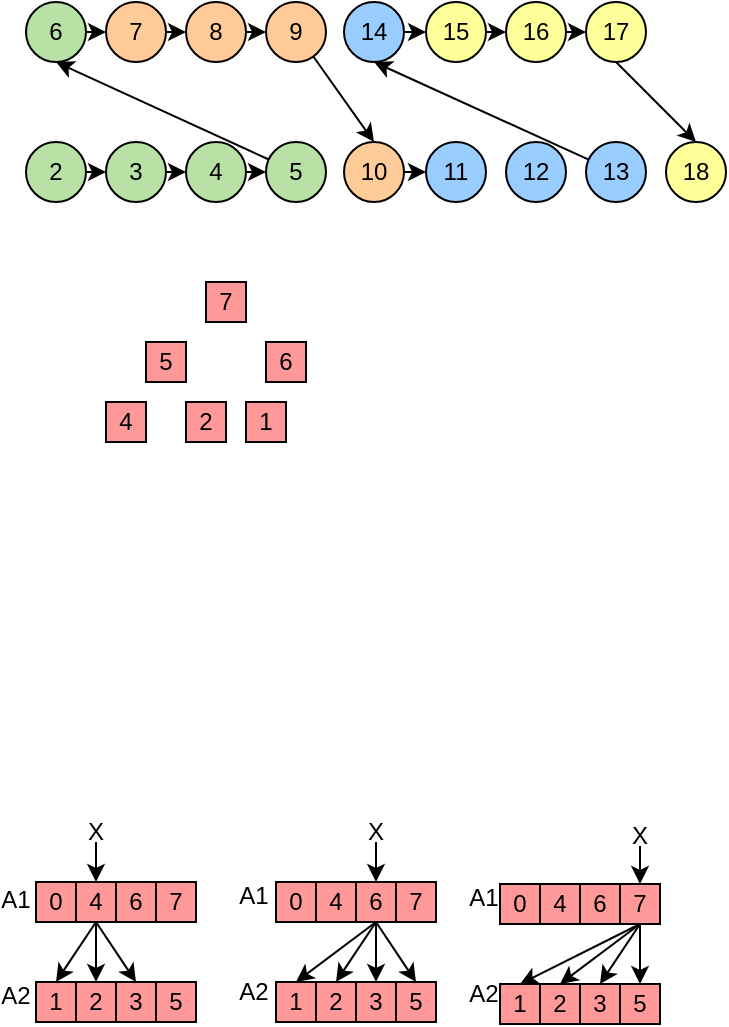 <mxfile version="17.4.5" type="github"><diagram id="4jBT6ddNe_KnPpuKWnFZ" name="第 1 页"><mxGraphModel dx="1591" dy="763" grid="1" gridSize="10" guides="1" tooltips="1" connect="1" arrows="1" fold="1" page="1" pageScale="1" pageWidth="827" pageHeight="1169" math="0" shadow="0"><root><mxCell id="0"/><mxCell id="1" parent="0"/><mxCell id="522ksDa9_AZKvzEQx3WP-34" style="edgeStyle=none;rounded=0;orthogonalLoop=1;jettySize=auto;html=1;exitX=1;exitY=0.5;exitDx=0;exitDy=0;entryX=0;entryY=0.5;entryDx=0;entryDy=0;" parent="1" source="Dsl0Vl3mGRWEw2Uu8ki4-21" target="Dsl0Vl3mGRWEw2Uu8ki4-26" edge="1"><mxGeometry relative="1" as="geometry"/></mxCell><mxCell id="Dsl0Vl3mGRWEw2Uu8ki4-21" value="6" style="ellipse;whiteSpace=wrap;html=1;aspect=fixed;fillColor=#B9E0A5;" parent="1" vertex="1"><mxGeometry x="240" y="60" width="30" height="30" as="geometry"/></mxCell><mxCell id="522ksDa9_AZKvzEQx3WP-35" style="edgeStyle=none;rounded=0;orthogonalLoop=1;jettySize=auto;html=1;exitX=1;exitY=0.5;exitDx=0;exitDy=0;entryX=0;entryY=0.5;entryDx=0;entryDy=0;" parent="1" source="Dsl0Vl3mGRWEw2Uu8ki4-26" target="Dsl0Vl3mGRWEw2Uu8ki4-27" edge="1"><mxGeometry relative="1" as="geometry"/></mxCell><mxCell id="Dsl0Vl3mGRWEw2Uu8ki4-26" value="7" style="ellipse;whiteSpace=wrap;html=1;aspect=fixed;fillColor=#FFCC99;" parent="1" vertex="1"><mxGeometry x="280" y="60" width="30" height="30" as="geometry"/></mxCell><mxCell id="522ksDa9_AZKvzEQx3WP-36" style="edgeStyle=none;rounded=0;orthogonalLoop=1;jettySize=auto;html=1;exitX=1;exitY=0.5;exitDx=0;exitDy=0;entryX=0;entryY=0.5;entryDx=0;entryDy=0;" parent="1" source="Dsl0Vl3mGRWEw2Uu8ki4-27" target="Dsl0Vl3mGRWEw2Uu8ki4-29" edge="1"><mxGeometry relative="1" as="geometry"/></mxCell><mxCell id="Dsl0Vl3mGRWEw2Uu8ki4-27" value="8" style="ellipse;whiteSpace=wrap;html=1;aspect=fixed;fillColor=#FFCC99;" parent="1" vertex="1"><mxGeometry x="320" y="60" width="30" height="30" as="geometry"/></mxCell><mxCell id="522ksDa9_AZKvzEQx3WP-40" style="edgeStyle=none;rounded=0;orthogonalLoop=1;jettySize=auto;html=1;entryX=0.5;entryY=0;entryDx=0;entryDy=0;" parent="1" source="Dsl0Vl3mGRWEw2Uu8ki4-29" target="Dsl0Vl3mGRWEw2Uu8ki4-40" edge="1"><mxGeometry relative="1" as="geometry"/></mxCell><mxCell id="Dsl0Vl3mGRWEw2Uu8ki4-29" value="9" style="ellipse;whiteSpace=wrap;html=1;aspect=fixed;fillColor=#FFCC99;" parent="1" vertex="1"><mxGeometry x="360" y="60" width="30" height="30" as="geometry"/></mxCell><mxCell id="522ksDa9_AZKvzEQx3WP-44" style="edgeStyle=none;rounded=0;orthogonalLoop=1;jettySize=auto;html=1;exitX=1;exitY=0.5;exitDx=0;exitDy=0;entryX=0;entryY=0.5;entryDx=0;entryDy=0;" parent="1" source="Dsl0Vl3mGRWEw2Uu8ki4-30" target="Dsl0Vl3mGRWEw2Uu8ki4-31" edge="1"><mxGeometry relative="1" as="geometry"/></mxCell><mxCell id="Dsl0Vl3mGRWEw2Uu8ki4-30" value="14" style="ellipse;whiteSpace=wrap;html=1;aspect=fixed;fillColor=#99CCFF;" parent="1" vertex="1"><mxGeometry x="399" y="60" width="30" height="30" as="geometry"/></mxCell><mxCell id="522ksDa9_AZKvzEQx3WP-45" style="edgeStyle=none;rounded=0;orthogonalLoop=1;jettySize=auto;html=1;exitX=1;exitY=0.5;exitDx=0;exitDy=0;entryX=0;entryY=0.5;entryDx=0;entryDy=0;" parent="1" source="Dsl0Vl3mGRWEw2Uu8ki4-31" target="Dsl0Vl3mGRWEw2Uu8ki4-32" edge="1"><mxGeometry relative="1" as="geometry"/></mxCell><mxCell id="Dsl0Vl3mGRWEw2Uu8ki4-31" value="15" style="ellipse;whiteSpace=wrap;html=1;aspect=fixed;fillColor=#FFFF99;" parent="1" vertex="1"><mxGeometry x="440" y="60" width="30" height="30" as="geometry"/></mxCell><mxCell id="522ksDa9_AZKvzEQx3WP-46" style="edgeStyle=none;rounded=0;orthogonalLoop=1;jettySize=auto;html=1;exitX=1;exitY=0.5;exitDx=0;exitDy=0;entryX=0;entryY=0.5;entryDx=0;entryDy=0;" parent="1" source="Dsl0Vl3mGRWEw2Uu8ki4-32" target="Dsl0Vl3mGRWEw2Uu8ki4-33" edge="1"><mxGeometry relative="1" as="geometry"/></mxCell><mxCell id="Dsl0Vl3mGRWEw2Uu8ki4-32" value="16" style="ellipse;whiteSpace=wrap;html=1;aspect=fixed;fillColor=#FFFF99;" parent="1" vertex="1"><mxGeometry x="480" y="60" width="30" height="30" as="geometry"/></mxCell><mxCell id="522ksDa9_AZKvzEQx3WP-47" style="edgeStyle=none;rounded=0;orthogonalLoop=1;jettySize=auto;html=1;exitX=0.5;exitY=1;exitDx=0;exitDy=0;entryX=0.5;entryY=0;entryDx=0;entryDy=0;" parent="1" source="Dsl0Vl3mGRWEw2Uu8ki4-33" target="Dsl0Vl3mGRWEw2Uu8ki4-44" edge="1"><mxGeometry relative="1" as="geometry"/></mxCell><mxCell id="Dsl0Vl3mGRWEw2Uu8ki4-33" value="17" style="ellipse;whiteSpace=wrap;html=1;aspect=fixed;fillColor=#FFFF99;" parent="1" vertex="1"><mxGeometry x="520" y="60" width="30" height="30" as="geometry"/></mxCell><mxCell id="522ksDa9_AZKvzEQx3WP-29" style="edgeStyle=none;rounded=0;orthogonalLoop=1;jettySize=auto;html=1;exitX=1;exitY=0.5;exitDx=0;exitDy=0;entryX=0;entryY=0.5;entryDx=0;entryDy=0;" parent="1" source="Dsl0Vl3mGRWEw2Uu8ki4-36" target="Dsl0Vl3mGRWEw2Uu8ki4-37" edge="1"><mxGeometry relative="1" as="geometry"/></mxCell><mxCell id="Dsl0Vl3mGRWEw2Uu8ki4-36" value="2" style="ellipse;whiteSpace=wrap;html=1;aspect=fixed;fillColor=#B9E0A5;" parent="1" vertex="1"><mxGeometry x="240" y="130" width="30" height="30" as="geometry"/></mxCell><mxCell id="522ksDa9_AZKvzEQx3WP-30" style="edgeStyle=none;rounded=0;orthogonalLoop=1;jettySize=auto;html=1;exitX=1;exitY=0.5;exitDx=0;exitDy=0;" parent="1" source="Dsl0Vl3mGRWEw2Uu8ki4-37" target="Dsl0Vl3mGRWEw2Uu8ki4-38" edge="1"><mxGeometry relative="1" as="geometry"/></mxCell><mxCell id="Dsl0Vl3mGRWEw2Uu8ki4-37" value="3" style="ellipse;whiteSpace=wrap;html=1;aspect=fixed;fillColor=#B9E0A5;" parent="1" vertex="1"><mxGeometry x="280" y="130" width="30" height="30" as="geometry"/></mxCell><mxCell id="522ksDa9_AZKvzEQx3WP-31" style="edgeStyle=none;rounded=0;orthogonalLoop=1;jettySize=auto;html=1;exitX=1;exitY=0.5;exitDx=0;exitDy=0;entryX=0;entryY=0.5;entryDx=0;entryDy=0;" parent="1" source="Dsl0Vl3mGRWEw2Uu8ki4-38" target="Dsl0Vl3mGRWEw2Uu8ki4-39" edge="1"><mxGeometry relative="1" as="geometry"/></mxCell><mxCell id="Dsl0Vl3mGRWEw2Uu8ki4-38" value="4" style="ellipse;whiteSpace=wrap;html=1;aspect=fixed;fillColor=#B9E0A5;" parent="1" vertex="1"><mxGeometry x="320" y="130" width="30" height="30" as="geometry"/></mxCell><mxCell id="522ksDa9_AZKvzEQx3WP-41" style="edgeStyle=none;rounded=0;orthogonalLoop=1;jettySize=auto;html=1;entryX=0.5;entryY=1;entryDx=0;entryDy=0;" parent="1" source="Dsl0Vl3mGRWEw2Uu8ki4-39" target="Dsl0Vl3mGRWEw2Uu8ki4-21" edge="1"><mxGeometry relative="1" as="geometry"/></mxCell><mxCell id="Dsl0Vl3mGRWEw2Uu8ki4-39" value="5" style="ellipse;whiteSpace=wrap;html=1;aspect=fixed;fillColor=#B9E0A5;" parent="1" vertex="1"><mxGeometry x="360" y="130" width="30" height="30" as="geometry"/></mxCell><mxCell id="522ksDa9_AZKvzEQx3WP-43" style="edgeStyle=none;rounded=0;orthogonalLoop=1;jettySize=auto;html=1;exitX=1;exitY=0.5;exitDx=0;exitDy=0;entryX=0;entryY=0.5;entryDx=0;entryDy=0;" parent="1" source="Dsl0Vl3mGRWEw2Uu8ki4-40" target="Dsl0Vl3mGRWEw2Uu8ki4-41" edge="1"><mxGeometry relative="1" as="geometry"/></mxCell><mxCell id="Dsl0Vl3mGRWEw2Uu8ki4-40" value="10" style="ellipse;whiteSpace=wrap;html=1;aspect=fixed;fillColor=#FFCC99;" parent="1" vertex="1"><mxGeometry x="399" y="130" width="30" height="30" as="geometry"/></mxCell><mxCell id="Dsl0Vl3mGRWEw2Uu8ki4-41" value="11" style="ellipse;whiteSpace=wrap;html=1;aspect=fixed;fillColor=#99CCFF;" parent="1" vertex="1"><mxGeometry x="440" y="130" width="30" height="30" as="geometry"/></mxCell><mxCell id="Dsl0Vl3mGRWEw2Uu8ki4-42" value="12" style="ellipse;whiteSpace=wrap;html=1;aspect=fixed;fillColor=#99CCFF;" parent="1" vertex="1"><mxGeometry x="480" y="130" width="30" height="30" as="geometry"/></mxCell><mxCell id="522ksDa9_AZKvzEQx3WP-42" style="edgeStyle=none;rounded=0;orthogonalLoop=1;jettySize=auto;html=1;entryX=0.5;entryY=1;entryDx=0;entryDy=0;" parent="1" source="Dsl0Vl3mGRWEw2Uu8ki4-43" target="Dsl0Vl3mGRWEw2Uu8ki4-30" edge="1"><mxGeometry relative="1" as="geometry"/></mxCell><mxCell id="Dsl0Vl3mGRWEw2Uu8ki4-43" value="13" style="ellipse;whiteSpace=wrap;html=1;aspect=fixed;fillColor=#99CCFF;" parent="1" vertex="1"><mxGeometry x="520" y="130" width="30" height="30" as="geometry"/></mxCell><mxCell id="Dsl0Vl3mGRWEw2Uu8ki4-44" value="18" style="ellipse;whiteSpace=wrap;html=1;aspect=fixed;fillColor=#FFFF99;" parent="1" vertex="1"><mxGeometry x="560" y="130" width="30" height="30" as="geometry"/></mxCell><mxCell id="522ksDa9_AZKvzEQx3WP-51" value="7" style="whiteSpace=wrap;html=1;aspect=fixed;fillColor=#FF9999;" parent="1" vertex="1"><mxGeometry x="330" y="200" width="20" height="20" as="geometry"/></mxCell><mxCell id="522ksDa9_AZKvzEQx3WP-52" value="5" style="whiteSpace=wrap;html=1;aspect=fixed;fillColor=#FF9999;" parent="1" vertex="1"><mxGeometry x="300" y="230" width="20" height="20" as="geometry"/></mxCell><mxCell id="522ksDa9_AZKvzEQx3WP-53" value="6" style="whiteSpace=wrap;html=1;aspect=fixed;fillColor=#FF9999;" parent="1" vertex="1"><mxGeometry x="360" y="230" width="20" height="20" as="geometry"/></mxCell><mxCell id="522ksDa9_AZKvzEQx3WP-54" value="4" style="whiteSpace=wrap;html=1;aspect=fixed;fillColor=#FF9999;" parent="1" vertex="1"><mxGeometry x="280" y="260" width="20" height="20" as="geometry"/></mxCell><mxCell id="522ksDa9_AZKvzEQx3WP-55" value="2" style="whiteSpace=wrap;html=1;aspect=fixed;fillColor=#FF9999;" parent="1" vertex="1"><mxGeometry x="320" y="260" width="20" height="20" as="geometry"/></mxCell><mxCell id="522ksDa9_AZKvzEQx3WP-56" value="1" style="whiteSpace=wrap;html=1;aspect=fixed;fillColor=#FF9999;" parent="1" vertex="1"><mxGeometry x="350" y="260" width="20" height="20" as="geometry"/></mxCell><mxCell id="522ksDa9_AZKvzEQx3WP-59" value="0" style="whiteSpace=wrap;html=1;aspect=fixed;fillColor=#FF9999;" parent="1" vertex="1"><mxGeometry x="245" y="500" width="20" height="20" as="geometry"/></mxCell><mxCell id="522ksDa9_AZKvzEQx3WP-72" style="edgeStyle=none;rounded=0;orthogonalLoop=1;jettySize=auto;html=1;exitX=0.5;exitY=1;exitDx=0;exitDy=0;entryX=0.5;entryY=0;entryDx=0;entryDy=0;" parent="1" source="522ksDa9_AZKvzEQx3WP-60" target="522ksDa9_AZKvzEQx3WP-62" edge="1"><mxGeometry relative="1" as="geometry"/></mxCell><mxCell id="522ksDa9_AZKvzEQx3WP-73" style="edgeStyle=none;rounded=0;orthogonalLoop=1;jettySize=auto;html=1;exitX=0.5;exitY=1;exitDx=0;exitDy=0;entryX=0.5;entryY=0;entryDx=0;entryDy=0;" parent="1" source="522ksDa9_AZKvzEQx3WP-60" target="522ksDa9_AZKvzEQx3WP-63" edge="1"><mxGeometry relative="1" as="geometry"/></mxCell><mxCell id="522ksDa9_AZKvzEQx3WP-74" style="edgeStyle=none;rounded=0;orthogonalLoop=1;jettySize=auto;html=1;exitX=0.5;exitY=1;exitDx=0;exitDy=0;entryX=0.5;entryY=0;entryDx=0;entryDy=0;" parent="1" source="522ksDa9_AZKvzEQx3WP-60" target="522ksDa9_AZKvzEQx3WP-64" edge="1"><mxGeometry relative="1" as="geometry"/></mxCell><mxCell id="522ksDa9_AZKvzEQx3WP-60" value="4" style="whiteSpace=wrap;html=1;aspect=fixed;fillColor=#FF9999;" parent="1" vertex="1"><mxGeometry x="265" y="500" width="20" height="20" as="geometry"/></mxCell><mxCell id="522ksDa9_AZKvzEQx3WP-61" value="6" style="whiteSpace=wrap;html=1;aspect=fixed;fillColor=#FF9999;" parent="1" vertex="1"><mxGeometry x="285" y="500" width="20" height="20" as="geometry"/></mxCell><mxCell id="522ksDa9_AZKvzEQx3WP-62" value="1" style="whiteSpace=wrap;html=1;aspect=fixed;fillColor=#FF9999;" parent="1" vertex="1"><mxGeometry x="245" y="550" width="20" height="20" as="geometry"/></mxCell><mxCell id="522ksDa9_AZKvzEQx3WP-63" value="2" style="whiteSpace=wrap;html=1;aspect=fixed;fillColor=#FF9999;" parent="1" vertex="1"><mxGeometry x="265" y="550" width="20" height="20" as="geometry"/></mxCell><mxCell id="522ksDa9_AZKvzEQx3WP-64" value="3" style="whiteSpace=wrap;html=1;aspect=fixed;fillColor=#FF9999;" parent="1" vertex="1"><mxGeometry x="285" y="550" width="20" height="20" as="geometry"/></mxCell><mxCell id="522ksDa9_AZKvzEQx3WP-65" value="7" style="whiteSpace=wrap;html=1;aspect=fixed;fillColor=#FF9999;" parent="1" vertex="1"><mxGeometry x="305" y="500" width="20" height="20" as="geometry"/></mxCell><mxCell id="522ksDa9_AZKvzEQx3WP-66" value="5" style="whiteSpace=wrap;html=1;aspect=fixed;fillColor=#FF9999;" parent="1" vertex="1"><mxGeometry x="305" y="550" width="20" height="20" as="geometry"/></mxCell><mxCell id="522ksDa9_AZKvzEQx3WP-68" style="rounded=0;orthogonalLoop=1;jettySize=auto;html=1;entryX=0.5;entryY=0;entryDx=0;entryDy=0;" parent="1" source="522ksDa9_AZKvzEQx3WP-67" target="522ksDa9_AZKvzEQx3WP-60" edge="1"><mxGeometry relative="1" as="geometry"/></mxCell><mxCell id="522ksDa9_AZKvzEQx3WP-67" value="X" style="text;html=1;strokeColor=none;fillColor=none;align=center;verticalAlign=middle;whiteSpace=wrap;rounded=0;" parent="1" vertex="1"><mxGeometry x="270" y="470" width="10" height="10" as="geometry"/></mxCell><mxCell id="522ksDa9_AZKvzEQx3WP-89" value="0" style="whiteSpace=wrap;html=1;aspect=fixed;fillColor=#FF9999;" parent="1" vertex="1"><mxGeometry x="365" y="500" width="20" height="20" as="geometry"/></mxCell><mxCell id="522ksDa9_AZKvzEQx3WP-93" value="4" style="whiteSpace=wrap;html=1;aspect=fixed;fillColor=#FF9999;" parent="1" vertex="1"><mxGeometry x="385" y="500" width="20" height="20" as="geometry"/></mxCell><mxCell id="522ksDa9_AZKvzEQx3WP-107" style="edgeStyle=none;rounded=0;orthogonalLoop=1;jettySize=auto;html=1;exitX=0.5;exitY=1;exitDx=0;exitDy=0;entryX=0.5;entryY=0;entryDx=0;entryDy=0;" parent="1" source="522ksDa9_AZKvzEQx3WP-94" target="522ksDa9_AZKvzEQx3WP-95" edge="1"><mxGeometry relative="1" as="geometry"/></mxCell><mxCell id="522ksDa9_AZKvzEQx3WP-108" style="edgeStyle=none;rounded=0;orthogonalLoop=1;jettySize=auto;html=1;exitX=0.5;exitY=1;exitDx=0;exitDy=0;entryX=0.5;entryY=0;entryDx=0;entryDy=0;" parent="1" source="522ksDa9_AZKvzEQx3WP-94" target="522ksDa9_AZKvzEQx3WP-96" edge="1"><mxGeometry relative="1" as="geometry"/></mxCell><mxCell id="522ksDa9_AZKvzEQx3WP-109" style="edgeStyle=none;rounded=0;orthogonalLoop=1;jettySize=auto;html=1;exitX=0.5;exitY=1;exitDx=0;exitDy=0;entryX=0.5;entryY=0;entryDx=0;entryDy=0;" parent="1" source="522ksDa9_AZKvzEQx3WP-94" target="522ksDa9_AZKvzEQx3WP-97" edge="1"><mxGeometry relative="1" as="geometry"/></mxCell><mxCell id="522ksDa9_AZKvzEQx3WP-110" style="edgeStyle=none;rounded=0;orthogonalLoop=1;jettySize=auto;html=1;exitX=0.5;exitY=1;exitDx=0;exitDy=0;entryX=0.5;entryY=0;entryDx=0;entryDy=0;" parent="1" source="522ksDa9_AZKvzEQx3WP-94" target="522ksDa9_AZKvzEQx3WP-99" edge="1"><mxGeometry relative="1" as="geometry"/></mxCell><mxCell id="522ksDa9_AZKvzEQx3WP-94" value="6" style="whiteSpace=wrap;html=1;aspect=fixed;fillColor=#FF9999;" parent="1" vertex="1"><mxGeometry x="405" y="500" width="20" height="20" as="geometry"/></mxCell><mxCell id="522ksDa9_AZKvzEQx3WP-95" value="1" style="whiteSpace=wrap;html=1;aspect=fixed;fillColor=#FF9999;" parent="1" vertex="1"><mxGeometry x="365" y="550" width="20" height="20" as="geometry"/></mxCell><mxCell id="522ksDa9_AZKvzEQx3WP-96" value="2" style="whiteSpace=wrap;html=1;aspect=fixed;fillColor=#FF9999;" parent="1" vertex="1"><mxGeometry x="385" y="550" width="20" height="20" as="geometry"/></mxCell><mxCell id="522ksDa9_AZKvzEQx3WP-97" value="3" style="whiteSpace=wrap;html=1;aspect=fixed;fillColor=#FF9999;" parent="1" vertex="1"><mxGeometry x="405" y="550" width="20" height="20" as="geometry"/></mxCell><mxCell id="522ksDa9_AZKvzEQx3WP-98" value="7" style="whiteSpace=wrap;html=1;aspect=fixed;fillColor=#FF9999;" parent="1" vertex="1"><mxGeometry x="425" y="500" width="20" height="20" as="geometry"/></mxCell><mxCell id="522ksDa9_AZKvzEQx3WP-99" value="5" style="whiteSpace=wrap;html=1;aspect=fixed;fillColor=#FF9999;" parent="1" vertex="1"><mxGeometry x="425" y="550" width="20" height="20" as="geometry"/></mxCell><mxCell id="522ksDa9_AZKvzEQx3WP-105" style="edgeStyle=none;rounded=0;orthogonalLoop=1;jettySize=auto;html=1;entryX=0.5;entryY=0;entryDx=0;entryDy=0;" parent="1" source="522ksDa9_AZKvzEQx3WP-104" target="522ksDa9_AZKvzEQx3WP-94" edge="1"><mxGeometry relative="1" as="geometry"/></mxCell><mxCell id="522ksDa9_AZKvzEQx3WP-104" value="X" style="text;html=1;strokeColor=none;fillColor=none;align=center;verticalAlign=middle;whiteSpace=wrap;rounded=0;" parent="1" vertex="1"><mxGeometry x="410" y="470" width="10" height="10" as="geometry"/></mxCell><mxCell id="522ksDa9_AZKvzEQx3WP-111" value="0" style="whiteSpace=wrap;html=1;aspect=fixed;fillColor=#FF9999;" parent="1" vertex="1"><mxGeometry x="477" y="501" width="20" height="20" as="geometry"/></mxCell><mxCell id="522ksDa9_AZKvzEQx3WP-112" value="4" style="whiteSpace=wrap;html=1;aspect=fixed;fillColor=#FF9999;" parent="1" vertex="1"><mxGeometry x="497" y="501" width="20" height="20" as="geometry"/></mxCell><mxCell id="522ksDa9_AZKvzEQx3WP-117" value="6" style="whiteSpace=wrap;html=1;aspect=fixed;fillColor=#FF9999;" parent="1" vertex="1"><mxGeometry x="517" y="501" width="20" height="20" as="geometry"/></mxCell><mxCell id="522ksDa9_AZKvzEQx3WP-118" value="1" style="whiteSpace=wrap;html=1;aspect=fixed;fillColor=#FF9999;" parent="1" vertex="1"><mxGeometry x="477" y="551" width="20" height="20" as="geometry"/></mxCell><mxCell id="522ksDa9_AZKvzEQx3WP-119" value="2" style="whiteSpace=wrap;html=1;aspect=fixed;fillColor=#FF9999;" parent="1" vertex="1"><mxGeometry x="497" y="551" width="20" height="20" as="geometry"/></mxCell><mxCell id="522ksDa9_AZKvzEQx3WP-120" value="3" style="whiteSpace=wrap;html=1;aspect=fixed;fillColor=#FF9999;" parent="1" vertex="1"><mxGeometry x="517" y="551" width="20" height="20" as="geometry"/></mxCell><mxCell id="522ksDa9_AZKvzEQx3WP-128" style="edgeStyle=none;rounded=0;orthogonalLoop=1;jettySize=auto;html=1;exitX=0.5;exitY=1;exitDx=0;exitDy=0;entryX=0.5;entryY=0;entryDx=0;entryDy=0;" parent="1" source="522ksDa9_AZKvzEQx3WP-121" target="522ksDa9_AZKvzEQx3WP-118" edge="1"><mxGeometry relative="1" as="geometry"/></mxCell><mxCell id="522ksDa9_AZKvzEQx3WP-129" style="edgeStyle=none;rounded=0;orthogonalLoop=1;jettySize=auto;html=1;exitX=0.5;exitY=1;exitDx=0;exitDy=0;entryX=0.5;entryY=0;entryDx=0;entryDy=0;" parent="1" source="522ksDa9_AZKvzEQx3WP-121" target="522ksDa9_AZKvzEQx3WP-119" edge="1"><mxGeometry relative="1" as="geometry"/></mxCell><mxCell id="522ksDa9_AZKvzEQx3WP-130" style="edgeStyle=none;rounded=0;orthogonalLoop=1;jettySize=auto;html=1;exitX=0.5;exitY=1;exitDx=0;exitDy=0;entryX=0.5;entryY=0;entryDx=0;entryDy=0;" parent="1" source="522ksDa9_AZKvzEQx3WP-121" target="522ksDa9_AZKvzEQx3WP-120" edge="1"><mxGeometry relative="1" as="geometry"/></mxCell><mxCell id="522ksDa9_AZKvzEQx3WP-131" style="edgeStyle=none;rounded=0;orthogonalLoop=1;jettySize=auto;html=1;exitX=0.5;exitY=1;exitDx=0;exitDy=0;entryX=0.5;entryY=0;entryDx=0;entryDy=0;" parent="1" source="522ksDa9_AZKvzEQx3WP-121" target="522ksDa9_AZKvzEQx3WP-122" edge="1"><mxGeometry relative="1" as="geometry"/></mxCell><mxCell id="522ksDa9_AZKvzEQx3WP-121" value="7" style="whiteSpace=wrap;html=1;aspect=fixed;fillColor=#FF9999;" parent="1" vertex="1"><mxGeometry x="537" y="501" width="20" height="20" as="geometry"/></mxCell><mxCell id="522ksDa9_AZKvzEQx3WP-122" value="5" style="whiteSpace=wrap;html=1;aspect=fixed;fillColor=#FF9999;" parent="1" vertex="1"><mxGeometry x="537" y="551" width="20" height="20" as="geometry"/></mxCell><mxCell id="522ksDa9_AZKvzEQx3WP-125" style="edgeStyle=none;rounded=0;orthogonalLoop=1;jettySize=auto;html=1;entryX=0.5;entryY=0;entryDx=0;entryDy=0;" parent="1" source="522ksDa9_AZKvzEQx3WP-124" target="522ksDa9_AZKvzEQx3WP-121" edge="1"><mxGeometry relative="1" as="geometry"/></mxCell><mxCell id="522ksDa9_AZKvzEQx3WP-124" value="X" style="text;html=1;strokeColor=none;fillColor=none;align=center;verticalAlign=middle;whiteSpace=wrap;rounded=0;" parent="1" vertex="1"><mxGeometry x="542" y="472" width="10" height="10" as="geometry"/></mxCell><mxCell id="522ksDa9_AZKvzEQx3WP-132" value="A1" style="text;html=1;strokeColor=none;fillColor=none;align=center;verticalAlign=middle;whiteSpace=wrap;rounded=0;" parent="1" vertex="1"><mxGeometry x="230" y="501" width="10" height="16" as="geometry"/></mxCell><mxCell id="522ksDa9_AZKvzEQx3WP-133" value="A2" style="text;html=1;strokeColor=none;fillColor=none;align=center;verticalAlign=middle;whiteSpace=wrap;rounded=0;" parent="1" vertex="1"><mxGeometry x="230" y="549" width="10" height="16" as="geometry"/></mxCell><mxCell id="522ksDa9_AZKvzEQx3WP-137" value="A1" style="text;html=1;strokeColor=none;fillColor=none;align=center;verticalAlign=middle;whiteSpace=wrap;rounded=0;" parent="1" vertex="1"><mxGeometry x="349" y="499" width="10" height="16" as="geometry"/></mxCell><mxCell id="522ksDa9_AZKvzEQx3WP-138" value="A2" style="text;html=1;strokeColor=none;fillColor=none;align=center;verticalAlign=middle;whiteSpace=wrap;rounded=0;" parent="1" vertex="1"><mxGeometry x="349" y="547" width="10" height="16" as="geometry"/></mxCell><mxCell id="522ksDa9_AZKvzEQx3WP-139" value="A1" style="text;html=1;strokeColor=none;fillColor=none;align=center;verticalAlign=middle;whiteSpace=wrap;rounded=0;" parent="1" vertex="1"><mxGeometry x="464" y="500" width="10" height="16" as="geometry"/></mxCell><mxCell id="522ksDa9_AZKvzEQx3WP-140" value="A2" style="text;html=1;strokeColor=none;fillColor=none;align=center;verticalAlign=middle;whiteSpace=wrap;rounded=0;" parent="1" vertex="1"><mxGeometry x="464" y="548" width="10" height="16" as="geometry"/></mxCell></root></mxGraphModel></diagram></mxfile>